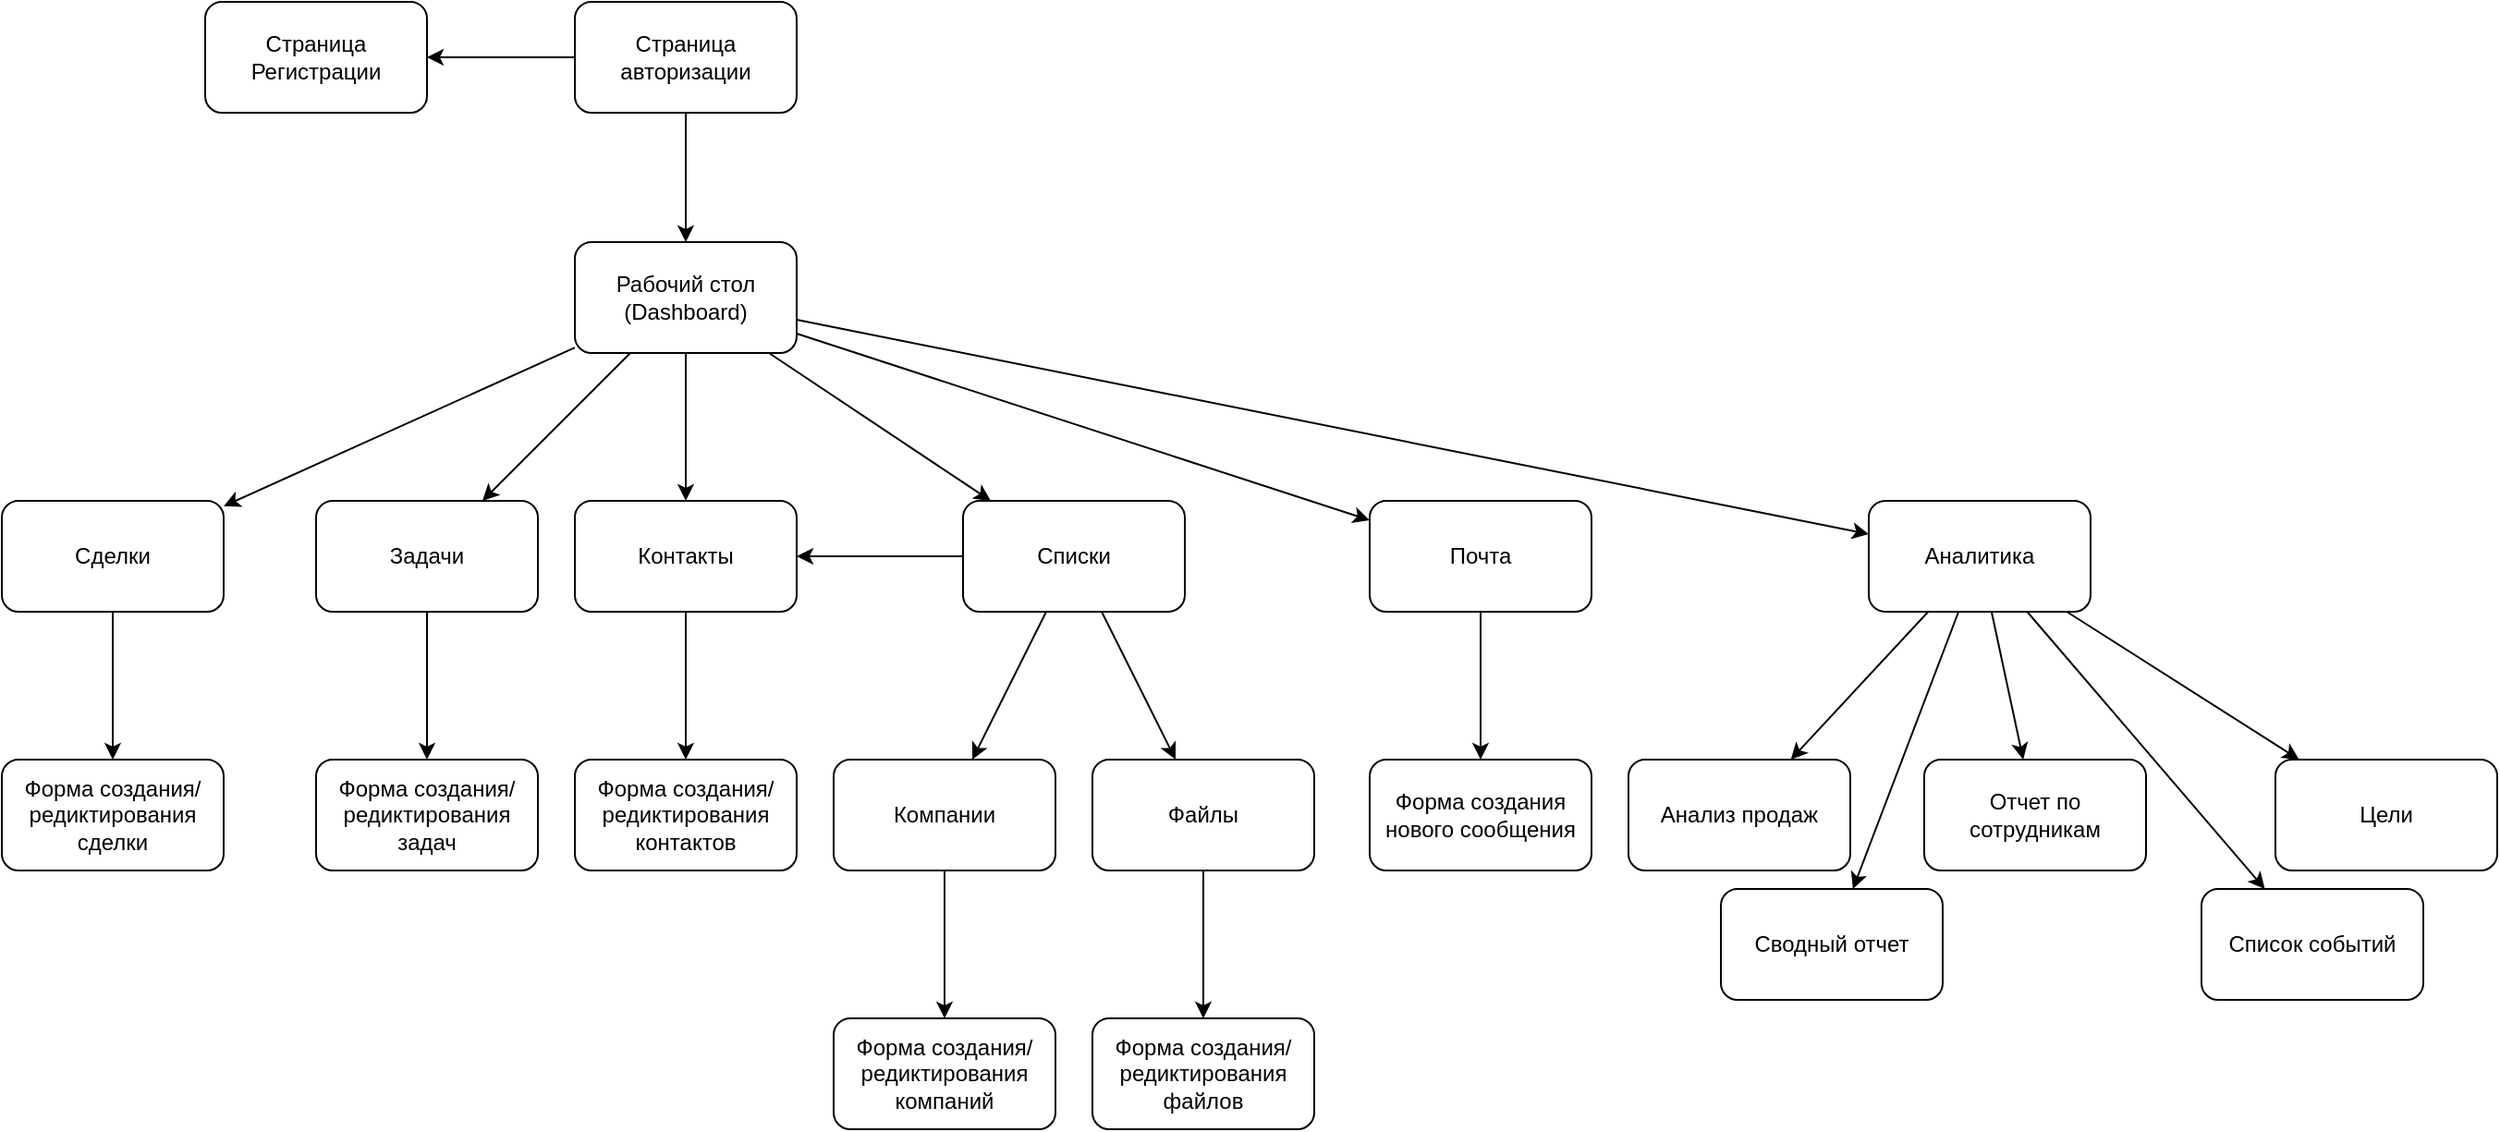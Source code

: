 <mxfile>
    <diagram id="pVMHrjWmogwYdBB5azaM" name="Страница 1">
        <mxGraphModel dx="867" dy="439" grid="1" gridSize="10" guides="1" tooltips="1" connect="1" arrows="1" fold="1" page="1" pageScale="1" pageWidth="827" pageHeight="1169" math="0" shadow="0">
            <root>
                <mxCell id="0"/>
                <mxCell id="1" parent="0"/>
                <mxCell id="207" value="" style="edgeStyle=none;html=1;" edge="1" parent="1" source="205" target="206">
                    <mxGeometry relative="1" as="geometry"/>
                </mxCell>
                <mxCell id="209" value="" style="edgeStyle=none;html=1;" edge="1" parent="1" source="205" target="208">
                    <mxGeometry relative="1" as="geometry"/>
                </mxCell>
                <mxCell id="205" value="Страница авторизации" style="rounded=1;whiteSpace=wrap;html=1;" vertex="1" parent="1">
                    <mxGeometry x="340" y="30" width="120" height="60" as="geometry"/>
                </mxCell>
                <mxCell id="206" value="Страница Регистрации" style="whiteSpace=wrap;html=1;rounded=1;" vertex="1" parent="1">
                    <mxGeometry x="140" y="30" width="120" height="60" as="geometry"/>
                </mxCell>
                <mxCell id="211" value="" style="edgeStyle=none;html=1;" edge="1" parent="1" source="208" target="210">
                    <mxGeometry relative="1" as="geometry"/>
                </mxCell>
                <mxCell id="215" value="" style="edgeStyle=none;html=1;" edge="1" parent="1" source="208" target="214">
                    <mxGeometry relative="1" as="geometry"/>
                </mxCell>
                <mxCell id="219" value="" style="edgeStyle=none;html=1;" edge="1" parent="1" source="208" target="218">
                    <mxGeometry relative="1" as="geometry"/>
                </mxCell>
                <mxCell id="221" value="" style="edgeStyle=none;html=1;" edge="1" parent="1" source="208" target="220">
                    <mxGeometry relative="1" as="geometry"/>
                </mxCell>
                <mxCell id="228" value="" style="edgeStyle=none;html=1;" edge="1" parent="1" source="208" target="227">
                    <mxGeometry relative="1" as="geometry"/>
                </mxCell>
                <mxCell id="234" value="" style="edgeStyle=none;html=1;" edge="1" parent="1" source="208" target="233">
                    <mxGeometry relative="1" as="geometry"/>
                </mxCell>
                <mxCell id="208" value="Рабочий стол (Dashboard)" style="whiteSpace=wrap;html=1;rounded=1;" vertex="1" parent="1">
                    <mxGeometry x="340" y="160" width="120" height="60" as="geometry"/>
                </mxCell>
                <mxCell id="213" value="" style="edgeStyle=none;html=1;" edge="1" parent="1" source="210" target="212">
                    <mxGeometry relative="1" as="geometry"/>
                </mxCell>
                <mxCell id="210" value="Сделки" style="whiteSpace=wrap;html=1;rounded=1;" vertex="1" parent="1">
                    <mxGeometry x="30" y="300" width="120" height="60" as="geometry"/>
                </mxCell>
                <mxCell id="212" value="Форма создания/редиктирования сделки" style="whiteSpace=wrap;html=1;rounded=1;" vertex="1" parent="1">
                    <mxGeometry x="30" y="440" width="120" height="60" as="geometry"/>
                </mxCell>
                <mxCell id="217" value="" style="edgeStyle=none;html=1;" edge="1" parent="1" source="214" target="216">
                    <mxGeometry relative="1" as="geometry"/>
                </mxCell>
                <mxCell id="214" value="Задачи" style="whiteSpace=wrap;html=1;rounded=1;" vertex="1" parent="1">
                    <mxGeometry x="200" y="300" width="120" height="60" as="geometry"/>
                </mxCell>
                <mxCell id="216" value="Форма создания/редиктирования задач" style="whiteSpace=wrap;html=1;rounded=1;" vertex="1" parent="1">
                    <mxGeometry x="200" y="440" width="120" height="60" as="geometry"/>
                </mxCell>
                <mxCell id="230" value="" style="edgeStyle=none;html=1;" edge="1" parent="1" source="218" target="229">
                    <mxGeometry relative="1" as="geometry"/>
                </mxCell>
                <mxCell id="218" value="Контакты" style="whiteSpace=wrap;html=1;rounded=1;" vertex="1" parent="1">
                    <mxGeometry x="340" y="300" width="120" height="60" as="geometry"/>
                </mxCell>
                <mxCell id="222" style="edgeStyle=none;html=1;exitX=0;exitY=0.5;exitDx=0;exitDy=0;entryX=1;entryY=0.5;entryDx=0;entryDy=0;" edge="1" parent="1" source="220" target="218">
                    <mxGeometry relative="1" as="geometry"/>
                </mxCell>
                <mxCell id="224" value="" style="edgeStyle=none;html=1;" edge="1" parent="1" source="220" target="223">
                    <mxGeometry relative="1" as="geometry"/>
                </mxCell>
                <mxCell id="226" value="" style="edgeStyle=none;html=1;" edge="1" parent="1" source="220" target="225">
                    <mxGeometry relative="1" as="geometry"/>
                </mxCell>
                <mxCell id="220" value="Списки" style="whiteSpace=wrap;html=1;rounded=1;" vertex="1" parent="1">
                    <mxGeometry x="550" y="300" width="120" height="60" as="geometry"/>
                </mxCell>
                <mxCell id="236" value="" style="edgeStyle=none;html=1;" edge="1" parent="1" source="223" target="235">
                    <mxGeometry relative="1" as="geometry"/>
                </mxCell>
                <mxCell id="223" value="Компании" style="whiteSpace=wrap;html=1;rounded=1;" vertex="1" parent="1">
                    <mxGeometry x="480" y="440" width="120" height="60" as="geometry"/>
                </mxCell>
                <mxCell id="238" value="" style="edgeStyle=none;html=1;" edge="1" parent="1" source="225" target="237">
                    <mxGeometry relative="1" as="geometry"/>
                </mxCell>
                <mxCell id="225" value="Файлы" style="whiteSpace=wrap;html=1;rounded=1;" vertex="1" parent="1">
                    <mxGeometry x="620" y="440" width="120" height="60" as="geometry"/>
                </mxCell>
                <mxCell id="232" value="" style="edgeStyle=none;html=1;" edge="1" parent="1" source="227" target="231">
                    <mxGeometry relative="1" as="geometry"/>
                </mxCell>
                <mxCell id="227" value="Почта" style="whiteSpace=wrap;html=1;rounded=1;" vertex="1" parent="1">
                    <mxGeometry x="770" y="300" width="120" height="60" as="geometry"/>
                </mxCell>
                <mxCell id="229" value="Форма создания/редиктирования контактов" style="whiteSpace=wrap;html=1;rounded=1;" vertex="1" parent="1">
                    <mxGeometry x="340" y="440" width="120" height="60" as="geometry"/>
                </mxCell>
                <mxCell id="231" value="Форма создания нового сообщения" style="whiteSpace=wrap;html=1;rounded=1;" vertex="1" parent="1">
                    <mxGeometry x="770" y="440" width="120" height="60" as="geometry"/>
                </mxCell>
                <mxCell id="240" value="" style="edgeStyle=none;html=1;" edge="1" parent="1" source="233" target="239">
                    <mxGeometry relative="1" as="geometry"/>
                </mxCell>
                <mxCell id="242" value="" style="edgeStyle=none;html=1;" edge="1" parent="1" source="233" target="241">
                    <mxGeometry relative="1" as="geometry"/>
                </mxCell>
                <mxCell id="244" value="" style="edgeStyle=none;html=1;" edge="1" parent="1" source="233" target="243">
                    <mxGeometry relative="1" as="geometry"/>
                </mxCell>
                <mxCell id="246" value="" style="edgeStyle=none;html=1;" edge="1" parent="1" source="233" target="245">
                    <mxGeometry relative="1" as="geometry"/>
                </mxCell>
                <mxCell id="248" value="" style="edgeStyle=none;html=1;" edge="1" parent="1" source="233" target="247">
                    <mxGeometry relative="1" as="geometry"/>
                </mxCell>
                <mxCell id="233" value="Аналитика" style="whiteSpace=wrap;html=1;rounded=1;" vertex="1" parent="1">
                    <mxGeometry x="1040" y="300" width="120" height="60" as="geometry"/>
                </mxCell>
                <mxCell id="235" value="Форма создания/редиктирования компаний" style="whiteSpace=wrap;html=1;rounded=1;" vertex="1" parent="1">
                    <mxGeometry x="480" y="580" width="120" height="60" as="geometry"/>
                </mxCell>
                <mxCell id="237" value="Форма создания/редиктирования файлов" style="whiteSpace=wrap;html=1;rounded=1;" vertex="1" parent="1">
                    <mxGeometry x="620" y="580" width="120" height="60" as="geometry"/>
                </mxCell>
                <mxCell id="239" value="Анализ продаж" style="whiteSpace=wrap;html=1;rounded=1;" vertex="1" parent="1">
                    <mxGeometry x="910" y="440" width="120" height="60" as="geometry"/>
                </mxCell>
                <mxCell id="241" value="Сводный отчет" style="whiteSpace=wrap;html=1;rounded=1;" vertex="1" parent="1">
                    <mxGeometry x="960" y="510" width="120" height="60" as="geometry"/>
                </mxCell>
                <mxCell id="243" value="Отчет по сотрудникам" style="whiteSpace=wrap;html=1;rounded=1;" vertex="1" parent="1">
                    <mxGeometry x="1070" y="440" width="120" height="60" as="geometry"/>
                </mxCell>
                <mxCell id="245" value="Список событий" style="whiteSpace=wrap;html=1;rounded=1;" vertex="1" parent="1">
                    <mxGeometry x="1220" y="510" width="120" height="60" as="geometry"/>
                </mxCell>
                <mxCell id="247" value="Цели" style="whiteSpace=wrap;html=1;rounded=1;" vertex="1" parent="1">
                    <mxGeometry x="1260" y="440" width="120" height="60" as="geometry"/>
                </mxCell>
            </root>
        </mxGraphModel>
    </diagram>
</mxfile>
